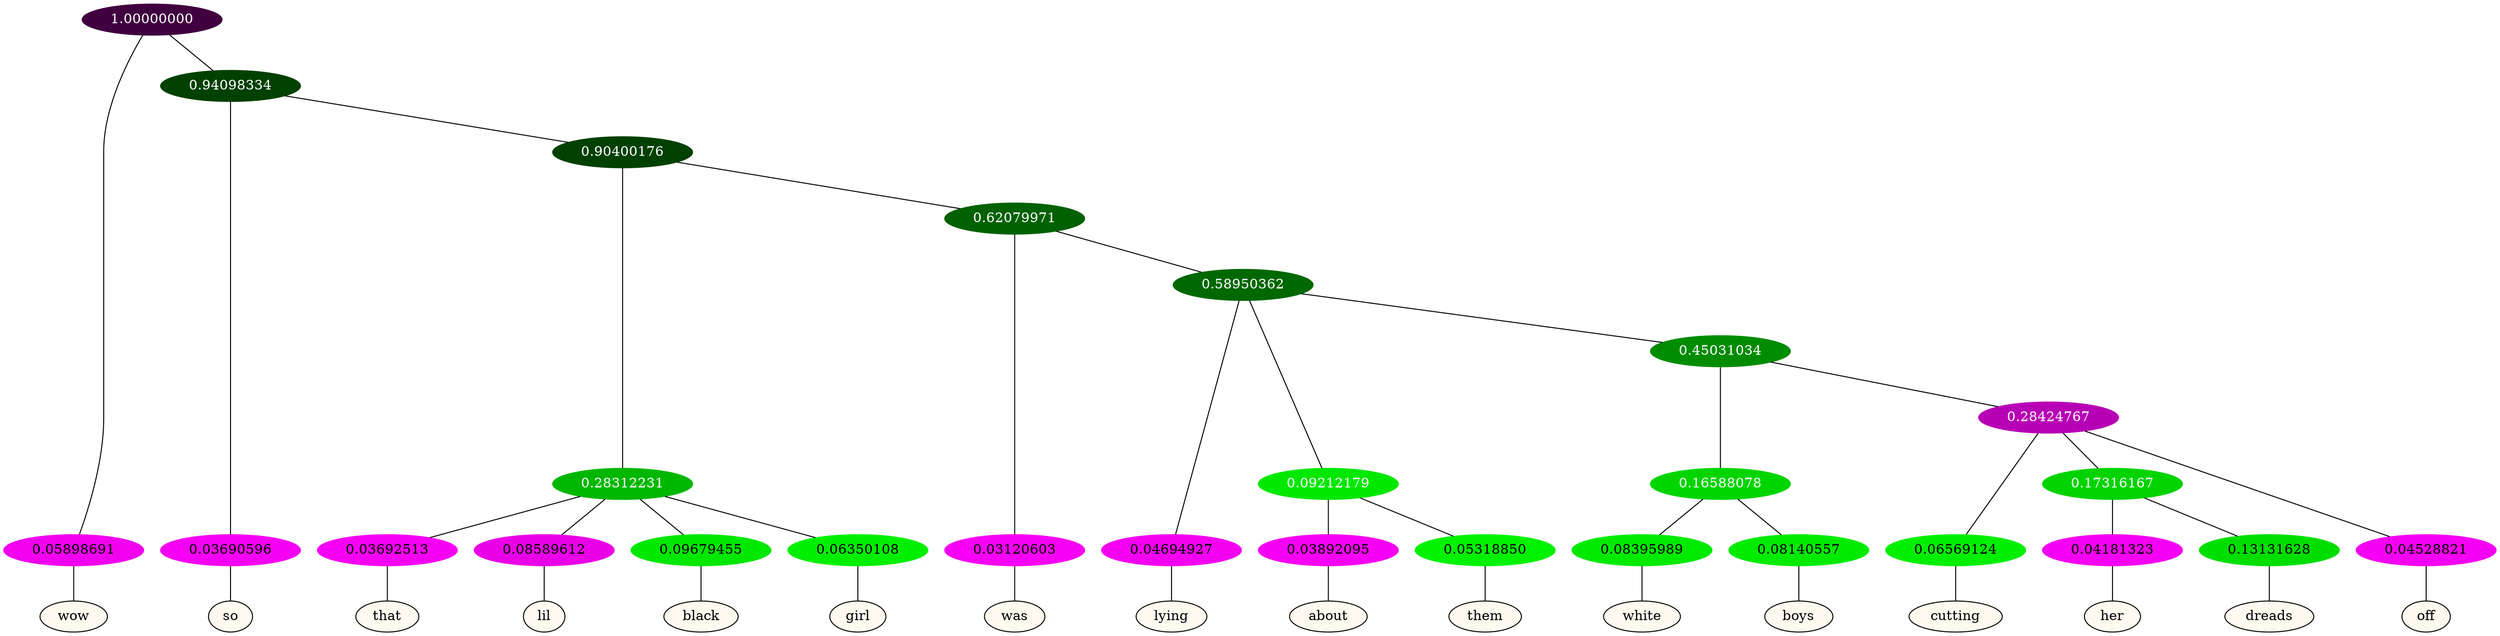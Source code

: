 graph {
	node [format=png height=0.15 nodesep=0.001 ordering=out overlap=prism overlap_scaling=0.01 ranksep=0.001 ratio=0.2 style=filled width=0.15]
	{
		rank=same
		a_w_1 [label=wow color=black fillcolor=floralwhite style="filled,solid"]
		a_w_3 [label=so color=black fillcolor=floralwhite style="filled,solid"]
		a_w_7 [label=that color=black fillcolor=floralwhite style="filled,solid"]
		a_w_8 [label=lil color=black fillcolor=floralwhite style="filled,solid"]
		a_w_9 [label=black color=black fillcolor=floralwhite style="filled,solid"]
		a_w_10 [label=girl color=black fillcolor=floralwhite style="filled,solid"]
		a_w_11 [label=was color=black fillcolor=floralwhite style="filled,solid"]
		a_w_13 [label=lying color=black fillcolor=floralwhite style="filled,solid"]
		a_w_16 [label=about color=black fillcolor=floralwhite style="filled,solid"]
		a_w_17 [label=them color=black fillcolor=floralwhite style="filled,solid"]
		a_w_20 [label=white color=black fillcolor=floralwhite style="filled,solid"]
		a_w_21 [label=boys color=black fillcolor=floralwhite style="filled,solid"]
		a_w_22 [label=cutting color=black fillcolor=floralwhite style="filled,solid"]
		a_w_25 [label=her color=black fillcolor=floralwhite style="filled,solid"]
		a_w_26 [label=dreads color=black fillcolor=floralwhite style="filled,solid"]
		a_w_24 [label=off color=black fillcolor=floralwhite style="filled,solid"]
	}
	a_n_1 -- a_w_1
	a_n_3 -- a_w_3
	a_n_7 -- a_w_7
	a_n_8 -- a_w_8
	a_n_9 -- a_w_9
	a_n_10 -- a_w_10
	a_n_11 -- a_w_11
	a_n_13 -- a_w_13
	a_n_16 -- a_w_16
	a_n_17 -- a_w_17
	a_n_20 -- a_w_20
	a_n_21 -- a_w_21
	a_n_22 -- a_w_22
	a_n_25 -- a_w_25
	a_n_26 -- a_w_26
	a_n_24 -- a_w_24
	{
		rank=same
		a_n_1 [label=0.05898691 color="0.835 1.000 0.941" fontcolor=black]
		a_n_3 [label=0.03690596 color="0.835 1.000 0.963" fontcolor=black]
		a_n_7 [label=0.03692513 color="0.835 1.000 0.963" fontcolor=black]
		a_n_8 [label=0.08589612 color="0.835 1.000 0.914" fontcolor=black]
		a_n_9 [label=0.09679455 color="0.334 1.000 0.903" fontcolor=black]
		a_n_10 [label=0.06350108 color="0.334 1.000 0.936" fontcolor=black]
		a_n_11 [label=0.03120603 color="0.835 1.000 0.969" fontcolor=black]
		a_n_13 [label=0.04694927 color="0.835 1.000 0.953" fontcolor=black]
		a_n_16 [label=0.03892095 color="0.835 1.000 0.961" fontcolor=black]
		a_n_17 [label=0.05318850 color="0.334 1.000 0.947" fontcolor=black]
		a_n_20 [label=0.08395989 color="0.334 1.000 0.916" fontcolor=black]
		a_n_21 [label=0.08140557 color="0.334 1.000 0.919" fontcolor=black]
		a_n_22 [label=0.06569124 color="0.334 1.000 0.934" fontcolor=black]
		a_n_25 [label=0.04181323 color="0.835 1.000 0.958" fontcolor=black]
		a_n_26 [label=0.13131628 color="0.334 1.000 0.869" fontcolor=black]
		a_n_24 [label=0.04528821 color="0.835 1.000 0.955" fontcolor=black]
	}
	a_n_0 [label=1.00000000 color="0.835 1.000 0.250" fontcolor=grey99]
	a_n_0 -- a_n_1
	a_n_2 [label=0.94098334 color="0.334 1.000 0.250" fontcolor=grey99]
	a_n_0 -- a_n_2
	a_n_2 -- a_n_3
	a_n_4 [label=0.90400176 color="0.334 1.000 0.250" fontcolor=grey99]
	a_n_2 -- a_n_4
	a_n_5 [label=0.28312231 color="0.334 1.000 0.717" fontcolor=grey99]
	a_n_4 -- a_n_5
	a_n_6 [label=0.62079971 color="0.334 1.000 0.379" fontcolor=grey99]
	a_n_4 -- a_n_6
	a_n_5 -- a_n_7
	a_n_5 -- a_n_8
	a_n_5 -- a_n_9
	a_n_5 -- a_n_10
	a_n_6 -- a_n_11
	a_n_12 [label=0.58950362 color="0.334 1.000 0.410" fontcolor=grey99]
	a_n_6 -- a_n_12
	a_n_12 -- a_n_13
	a_n_14 [label=0.09212179 color="0.334 1.000 0.908" fontcolor=grey99]
	a_n_12 -- a_n_14
	a_n_15 [label=0.45031034 color="0.334 1.000 0.550" fontcolor=grey99]
	a_n_12 -- a_n_15
	a_n_14 -- a_n_16
	a_n_14 -- a_n_17
	a_n_18 [label=0.16588078 color="0.334 1.000 0.834" fontcolor=grey99]
	a_n_15 -- a_n_18
	a_n_19 [label=0.28424767 color="0.835 1.000 0.716" fontcolor=grey99]
	a_n_15 -- a_n_19
	a_n_18 -- a_n_20
	a_n_18 -- a_n_21
	a_n_19 -- a_n_22
	a_n_23 [label=0.17316167 color="0.334 1.000 0.827" fontcolor=grey99]
	a_n_19 -- a_n_23
	a_n_19 -- a_n_24
	a_n_23 -- a_n_25
	a_n_23 -- a_n_26
}
